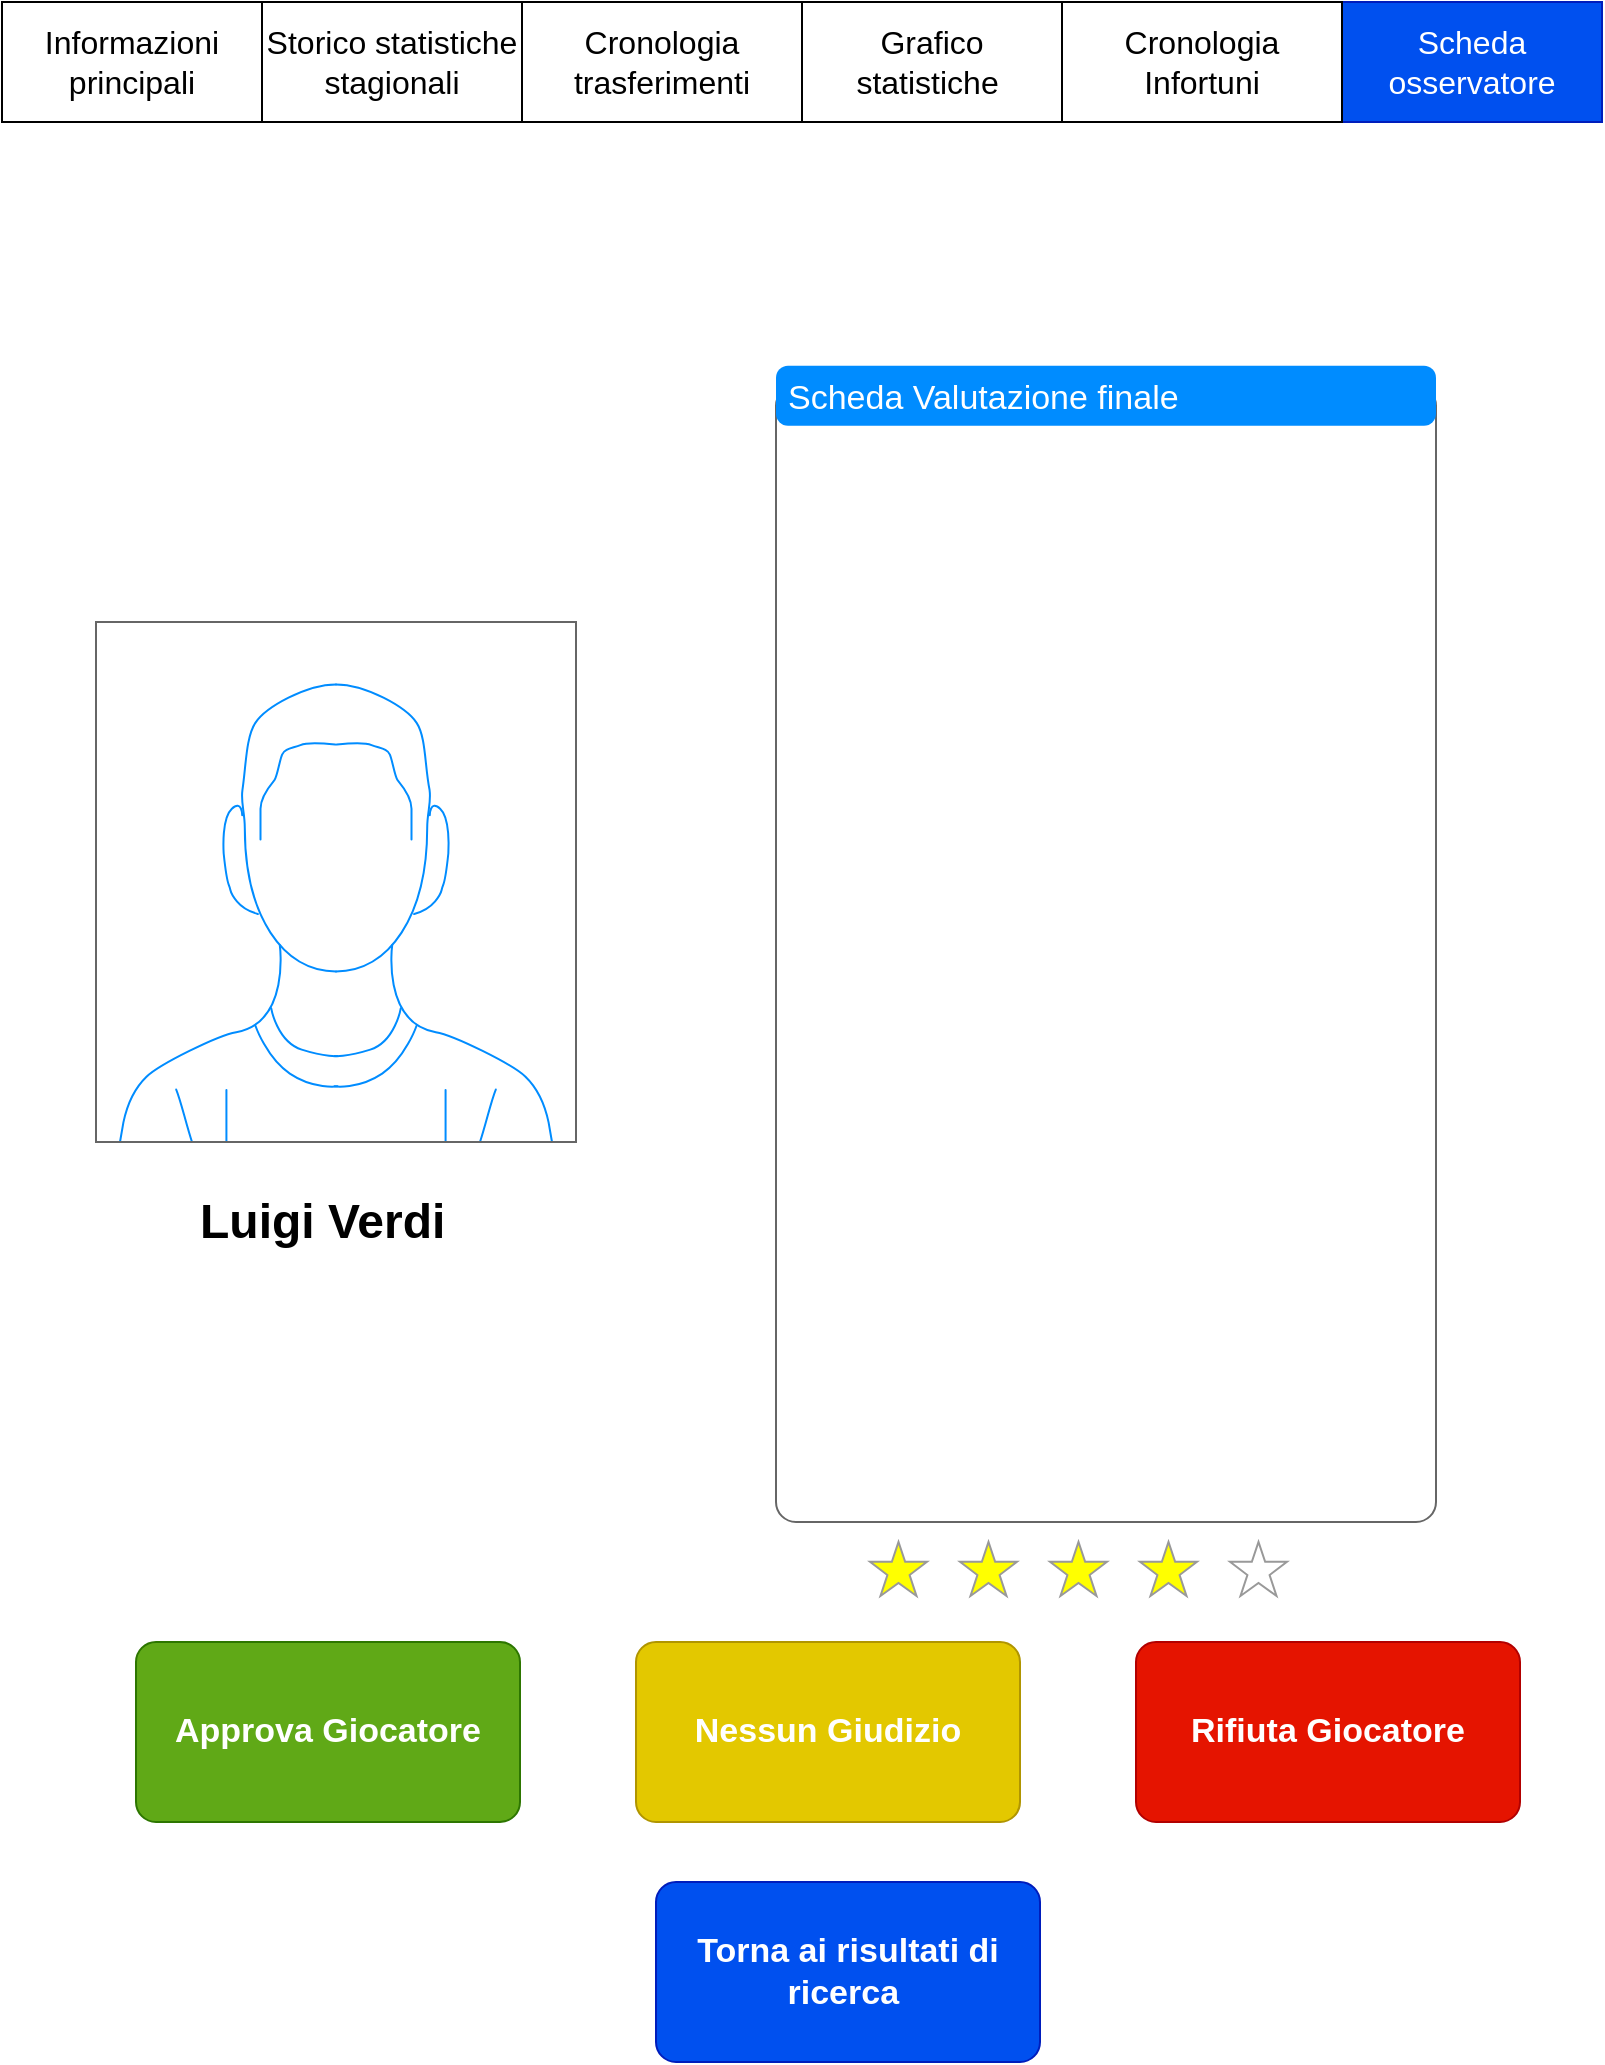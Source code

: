 <mxfile version="12.5.3" type="device"><diagram id="x-QDG0pYbNyyK2jGioUo" name="Page-1"><mxGraphModel dx="1024" dy="592" grid="1" gridSize="10" guides="1" tooltips="1" connect="1" arrows="1" fold="1" page="1" pageScale="1" pageWidth="827" pageHeight="1169" math="0" shadow="0"><root><mxCell id="0"/><mxCell id="1" parent="0"/><mxCell id="8KAfq_AMo4B2ei4xMI48-2" value="" style="verticalLabelPosition=bottom;shadow=0;dashed=0;align=center;html=1;verticalAlign=top;strokeWidth=1;shape=mxgraph.mockup.containers.userMale;strokeColor=#666666;strokeColor2=#008cff;" parent="1" vertex="1"><mxGeometry x="60" y="370" width="240" height="260" as="geometry"/></mxCell><mxCell id="8KAfq_AMo4B2ei4xMI48-3" value="&lt;font style=&quot;font-size: 24px&quot;&gt;&lt;b&gt;Luigi Verdi&lt;/b&gt;&lt;/font&gt;" style="text;html=1;align=left;verticalAlign=middle;resizable=0;points=[];autosize=1;" parent="1" vertex="1"><mxGeometry x="110" y="660" width="140" height="20" as="geometry"/></mxCell><mxCell id="8KAfq_AMo4B2ei4xMI48-25" value="&lt;font size=&quot;3&quot;&gt;Informazioni principali&lt;/font&gt;" style="rounded=0;whiteSpace=wrap;html=1;align=center;" parent="1" vertex="1"><mxGeometry x="13" y="60" width="130" height="60" as="geometry"/></mxCell><mxCell id="8KAfq_AMo4B2ei4xMI48-26" value="&lt;font size=&quot;3&quot;&gt;Storico statistiche stagionali&lt;/font&gt;" style="rounded=0;whiteSpace=wrap;html=1;align=center;" parent="1" vertex="1"><mxGeometry x="143" y="60" width="130" height="60" as="geometry"/></mxCell><mxCell id="8KAfq_AMo4B2ei4xMI48-29" value="&lt;font size=&quot;3&quot;&gt;Cronologia trasferimenti&lt;/font&gt;" style="rounded=0;whiteSpace=wrap;html=1;align=center;" parent="1" vertex="1"><mxGeometry x="273" y="60" width="140" height="60" as="geometry"/></mxCell><mxCell id="8KAfq_AMo4B2ei4xMI48-30" value="&lt;font size=&quot;3&quot;&gt;Grafico statistiche&amp;nbsp;&lt;/font&gt;" style="rounded=0;whiteSpace=wrap;html=1;align=center;" parent="1" vertex="1"><mxGeometry x="413" y="60" width="130" height="60" as="geometry"/></mxCell><mxCell id="8KAfq_AMo4B2ei4xMI48-31" value="Approva Giocatore" style="strokeWidth=1;shadow=0;dashed=0;align=center;html=1;shape=mxgraph.mockup.buttons.button;strokeColor=#2D7600;mainText=;buttonStyle=round;fontSize=17;fontStyle=1;fillColor=#60a917;whiteSpace=wrap;fontColor=#ffffff;" parent="1" vertex="1"><mxGeometry x="80" y="880" width="192" height="90" as="geometry"/></mxCell><mxCell id="8KAfq_AMo4B2ei4xMI48-32" value="Torna ai risultati di ricerca&amp;nbsp;" style="strokeWidth=1;shadow=0;dashed=0;align=center;html=1;shape=mxgraph.mockup.buttons.button;strokeColor=#001DBC;mainText=;buttonStyle=round;fontSize=17;fontStyle=1;fillColor=#0050ef;whiteSpace=wrap;fontColor=#ffffff;" parent="1" vertex="1"><mxGeometry x="340" y="1000" width="192" height="90" as="geometry"/></mxCell><mxCell id="8KAfq_AMo4B2ei4xMI48-35" value="&lt;font size=&quot;3&quot;&gt;Scheda osservatore&lt;/font&gt;" style="rounded=0;whiteSpace=wrap;html=1;fillColor=#0050ef;strokeColor=#001DBC;fontColor=#ffffff;" parent="1" vertex="1"><mxGeometry x="683" y="60" width="130" height="60" as="geometry"/></mxCell><mxCell id="64Xp9d0k3RqVrEgZgOOn-108" value="" style="shape=mxgraph.mockup.containers.marginRect;rectMarginTop=10;strokeColor=#666666;strokeWidth=1;dashed=0;rounded=1;arcSize=5;recursiveResize=0;" parent="1" vertex="1"><mxGeometry x="400" y="241.88" width="330" height="578.12" as="geometry"/></mxCell><mxCell id="64Xp9d0k3RqVrEgZgOOn-109" value="Scheda Valutazione finale" style="shape=rect;strokeColor=none;fillColor=#008cff;strokeWidth=1;dashed=0;rounded=1;arcSize=20;fontColor=#ffffff;fontSize=17;spacing=2;spacingTop=-2;align=left;autosize=1;spacingLeft=4;resizeWidth=0;resizeHeight=0;perimeter=none;" parent="64Xp9d0k3RqVrEgZgOOn-108" vertex="1"><mxGeometry width="330" height="30" as="geometry"/></mxCell><mxCell id="64Xp9d0k3RqVrEgZgOOn-112" value="" style="verticalLabelPosition=bottom;shadow=0;dashed=0;align=center;html=1;verticalAlign=top;strokeWidth=1;shape=mxgraph.mockup.misc.rating;strokeColor=#999999;fillColor=#ffff00;emptyFillColor=#ffffff;grade=4;ratingScale=5;ratingStyle=star;" parent="1" vertex="1"><mxGeometry x="447" y="830" width="225" height="30" as="geometry"/></mxCell><mxCell id="5P_xp8i6JFLqF6b-uspB-1" value="Rifiuta Giocatore" style="strokeWidth=1;shadow=0;dashed=0;align=center;html=1;shape=mxgraph.mockup.buttons.button;strokeColor=#B20000;mainText=;buttonStyle=round;fontSize=17;fontStyle=1;fillColor=#e51400;whiteSpace=wrap;fontColor=#ffffff;" parent="1" vertex="1"><mxGeometry x="580" y="880" width="192" height="90" as="geometry"/></mxCell><mxCell id="5P_xp8i6JFLqF6b-uspB-2" value="Nessun Giudizio" style="strokeWidth=1;shadow=0;dashed=0;align=center;html=1;shape=mxgraph.mockup.buttons.button;strokeColor=#B09500;mainText=;buttonStyle=round;fontSize=17;fontStyle=1;fillColor=#e3c800;whiteSpace=wrap;fontColor=#ffffff;" parent="1" vertex="1"><mxGeometry x="330" y="880" width="192" height="90" as="geometry"/></mxCell><mxCell id="9K9v_gsS7I_j6bsMu2wC-1" value="&lt;font size=&quot;3&quot;&gt;Cronologia Infortuni&lt;/font&gt;" style="rounded=0;whiteSpace=wrap;html=1;align=center;" vertex="1" parent="1"><mxGeometry x="543" y="60" width="140" height="60" as="geometry"/></mxCell></root></mxGraphModel></diagram></mxfile>